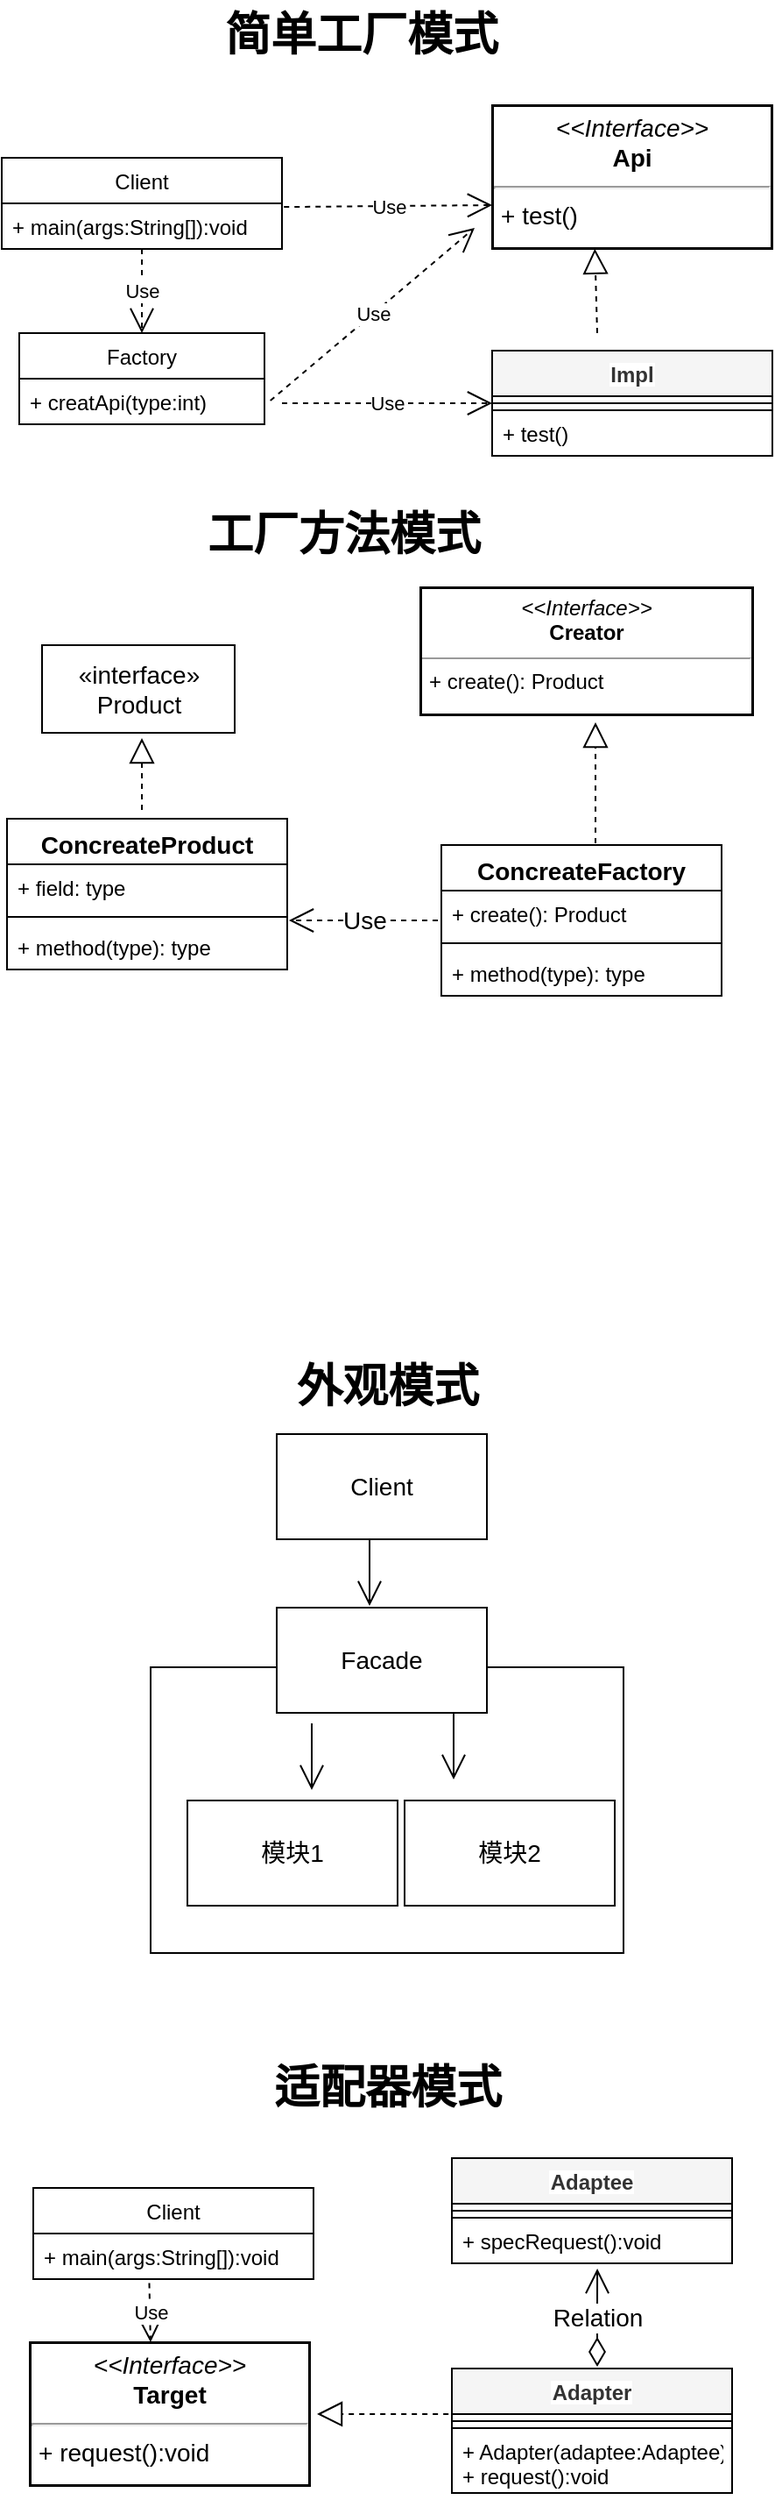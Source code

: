 <mxfile version="13.0.9">
    <diagram id="6hGFLwfOUW9BJ-s0fimq" name="Page-1">
        <mxGraphModel dx="983" dy="541" grid="0" gridSize="10" guides="1" tooltips="1" connect="1" arrows="1" fold="1" page="1" pageScale="1" pageWidth="827" pageHeight="1169" background="#ffffff" math="0" shadow="0">
            <root>
                <mxCell id="0"/>
                <mxCell id="1" parent="0"/>
                <mxCell id="4" value="Client" style="swimlane;fontStyle=0;childLayout=stackLayout;horizontal=1;startSize=26;fillColor=none;horizontalStack=0;resizeParent=1;resizeParentMax=0;resizeLast=0;collapsible=1;marginBottom=0;strokeColor=#000000;fontColor=#000000;" vertex="1" parent="1">
                    <mxGeometry x="90" y="180" width="160" height="52" as="geometry"/>
                </mxCell>
                <mxCell id="5" value="+ main(args:String[]):void" style="text;strokeColor=#000000;fillColor=none;align=left;verticalAlign=top;spacingLeft=4;spacingRight=4;overflow=hidden;rotatable=0;points=[[0,0.5],[1,0.5]];portConstraint=eastwest;fontColor=#000000;" vertex="1" parent="4">
                    <mxGeometry y="26" width="160" height="26" as="geometry"/>
                </mxCell>
                <mxCell id="9" value="Factory" style="swimlane;fontStyle=0;childLayout=stackLayout;horizontal=1;startSize=26;fillColor=none;horizontalStack=0;resizeParent=1;resizeParentMax=0;resizeLast=0;collapsible=1;marginBottom=0;strokeColor=#000000;fontColor=#000000;" vertex="1" parent="1">
                    <mxGeometry x="100" y="280" width="140" height="52" as="geometry"/>
                </mxCell>
                <mxCell id="11" value="+ creatApi(type:int)" style="text;strokeColor=#000000;fillColor=none;align=left;verticalAlign=top;spacingLeft=4;spacingRight=4;overflow=hidden;rotatable=0;points=[[0,0.5],[1,0.5]];portConstraint=eastwest;fontColor=#000000;" vertex="1" parent="9">
                    <mxGeometry y="26" width="140" height="26" as="geometry"/>
                </mxCell>
                <mxCell id="22" value="Use" style="endArrow=open;endSize=12;dashed=1;html=1;entryX=0.5;entryY=0;entryDx=0;entryDy=0;strokeColor=#000000;fontColor=#000000;labelBackgroundColor=#FFFFFF;" edge="1" parent="1" source="4" target="9">
                    <mxGeometry width="160" relative="1" as="geometry">
                        <mxPoint x="170" y="232" as="sourcePoint"/>
                        <mxPoint x="170" y="392" as="targetPoint"/>
                    </mxGeometry>
                </mxCell>
                <mxCell id="23" value="Use" style="endArrow=open;endSize=12;dashed=1;html=1;entryX=0;entryY=0.5;entryDx=0;entryDy=0;exitX=1.007;exitY=0.079;exitDx=0;exitDy=0;exitPerimeter=0;strokeColor=#000000;fontColor=#000000;labelBackgroundColor=#FFFFFF;" edge="1" parent="1" source="5">
                    <mxGeometry width="160" relative="1" as="geometry">
                        <mxPoint x="180" y="242.0" as="sourcePoint"/>
                        <mxPoint x="370" y="207" as="targetPoint"/>
                    </mxGeometry>
                </mxCell>
                <mxCell id="24" value="Use" style="endArrow=open;endSize=12;dashed=1;html=1;entryX=0;entryY=0.5;entryDx=0;entryDy=0;entryPerimeter=0;strokeColor=#000000;fontColor=#000000;labelBackgroundColor=#FFFFFF;" edge="1" parent="1" target="20">
                    <mxGeometry width="160" relative="1" as="geometry">
                        <mxPoint x="250" y="320" as="sourcePoint"/>
                        <mxPoint x="370" y="330.004" as="targetPoint"/>
                    </mxGeometry>
                </mxCell>
                <mxCell id="25" value="Use" style="endArrow=open;endSize=12;dashed=1;html=1;exitX=1.024;exitY=0.482;exitDx=0;exitDy=0;exitPerimeter=0;strokeColor=#000000;fontColor=#000000;labelBackgroundColor=#FFFFFF;" edge="1" parent="1">
                    <mxGeometry width="160" relative="1" as="geometry">
                        <mxPoint x="243.36" y="318.532" as="sourcePoint"/>
                        <mxPoint x="360" y="220" as="targetPoint"/>
                    </mxGeometry>
                </mxCell>
                <mxCell id="26" value="" style="endArrow=block;dashed=1;endFill=0;endSize=12;html=1;entryX=0.533;entryY=0.997;entryDx=0;entryDy=0;entryPerimeter=0;strokeColor=#000000;fontColor=#000000;" edge="1" parent="1">
                    <mxGeometry width="160" relative="1" as="geometry">
                        <mxPoint x="430" y="280" as="sourcePoint"/>
                        <mxPoint x="428.63" y="231.85" as="targetPoint"/>
                    </mxGeometry>
                </mxCell>
                <mxCell id="27" value="&lt;p style=&quot;margin: 4px 0px 0px; text-align: center; font-size: 14px;&quot;&gt;&lt;i style=&quot;font-size: 14px;&quot;&gt;&amp;lt;&amp;lt;Interface&amp;gt;&amp;gt;&lt;/i&gt;&lt;br style=&quot;font-size: 14px;&quot;&gt;&lt;b style=&quot;font-size: 14px;&quot;&gt;Api&lt;/b&gt;&lt;/p&gt;&lt;hr style=&quot;font-size: 14px;&quot;&gt;&lt;p style=&quot;margin: 0px 0px 0px 4px; font-size: 14px;&quot;&gt;+ test()&lt;br style=&quot;font-size: 14px;&quot;&gt;&lt;/p&gt;" style="verticalAlign=top;align=left;overflow=fill;fontSize=14;fontFamily=Helvetica;html=1;strokeColor=#000000;fontColor=#000000;labelBackgroundColor=#ffffff;labelBorderColor=#000000;" vertex="1" parent="1">
                    <mxGeometry x="370" y="150" width="160" height="82" as="geometry"/>
                </mxCell>
                <mxCell id="18" value="Impl" style="swimlane;fontStyle=1;align=center;verticalAlign=top;childLayout=stackLayout;horizontal=1;startSize=26;horizontalStack=0;resizeParent=1;resizeParentMax=0;resizeLast=0;collapsible=1;marginBottom=0;strokeColor=#000000;fontColor=#333333;labelBackgroundColor=#FFFFFF;fillColor=#f5f5f5;" vertex="1" parent="1">
                    <mxGeometry x="370" y="290" width="160" height="60" as="geometry"/>
                </mxCell>
                <mxCell id="20" value="" style="line;strokeWidth=1;fillColor=none;align=left;verticalAlign=middle;spacingTop=-1;spacingLeft=3;spacingRight=3;rotatable=0;labelPosition=right;points=[];portConstraint=eastwest;strokeColor=#000000;fontColor=#000000;" vertex="1" parent="18">
                    <mxGeometry y="26" width="160" height="8" as="geometry"/>
                </mxCell>
                <mxCell id="21" value="+ test()" style="text;strokeColor=#000000;fillColor=none;align=left;verticalAlign=top;spacingLeft=4;spacingRight=4;overflow=hidden;rotatable=0;points=[[0,0.5],[1,0.5]];portConstraint=eastwest;fontColor=#000000;" vertex="1" parent="18">
                    <mxGeometry y="34" width="160" height="26" as="geometry"/>
                </mxCell>
                <mxCell id="28" value="简单工厂模式" style="text;html=1;align=center;verticalAlign=middle;resizable=0;points=[];autosize=1;fontStyle=1;fontSize=26;strokeColor=none;fontColor=#000000;" vertex="1" parent="1">
                    <mxGeometry x="210" y="90" width="170" height="40" as="geometry"/>
                </mxCell>
                <mxCell id="35" value="Client" style="rounded=0;whiteSpace=wrap;html=1;labelBackgroundColor=#FFFFFF;strokeColor=#000000;fontSize=14;fontColor=#000000;fillColor=#FFFFFF;" vertex="1" parent="1">
                    <mxGeometry x="247" y="908" width="120" height="60" as="geometry"/>
                </mxCell>
                <mxCell id="36" value="" style="rounded=0;whiteSpace=wrap;html=1;labelBackgroundColor=#FFFFFF;strokeColor=#000000;fontSize=14;fontColor=#000000;fillColor=#FFFFFF;" vertex="1" parent="1">
                    <mxGeometry x="175" y="1041" width="270" height="163" as="geometry"/>
                </mxCell>
                <mxCell id="37" value="Facade" style="rounded=0;whiteSpace=wrap;html=1;labelBackgroundColor=#FFFFFF;strokeColor=#000000;fontSize=14;fontColor=#000000;fillColor=#FFFFFF;" vertex="1" parent="1">
                    <mxGeometry x="247" y="1007" width="120" height="60" as="geometry"/>
                </mxCell>
                <mxCell id="38" value="模块2" style="rounded=0;whiteSpace=wrap;html=1;labelBackgroundColor=#FFFFFF;strokeColor=#000000;fontSize=14;fontColor=#000000;fillColor=#FFFFFF;" vertex="1" parent="1">
                    <mxGeometry x="320" y="1117" width="120" height="60" as="geometry"/>
                </mxCell>
                <mxCell id="39" value="模块1" style="rounded=0;whiteSpace=wrap;html=1;labelBackgroundColor=#FFFFFF;strokeColor=#000000;fontSize=14;fontColor=#000000;fillColor=#FFFFFF;" vertex="1" parent="1">
                    <mxGeometry x="196" y="1117" width="120" height="60" as="geometry"/>
                </mxCell>
                <mxCell id="41" value="" style="endArrow=open;endFill=1;endSize=12;html=1;labelBackgroundColor=#FFFFFF;strokeColor=#000000;fontSize=14;fontColor=#000000;" edge="1" parent="1">
                    <mxGeometry width="160" relative="1" as="geometry">
                        <mxPoint x="300" y="968" as="sourcePoint"/>
                        <mxPoint x="300" y="1006" as="targetPoint"/>
                    </mxGeometry>
                </mxCell>
                <mxCell id="42" value="" style="endArrow=open;endFill=1;endSize=12;html=1;labelBackgroundColor=#FFFFFF;strokeColor=#000000;fontSize=14;fontColor=#000000;" edge="1" parent="1">
                    <mxGeometry width="160" relative="1" as="geometry">
                        <mxPoint x="348" y="1067" as="sourcePoint"/>
                        <mxPoint x="348" y="1105" as="targetPoint"/>
                    </mxGeometry>
                </mxCell>
                <mxCell id="43" value="" style="endArrow=open;endFill=1;endSize=12;html=1;labelBackgroundColor=#FFFFFF;strokeColor=#000000;fontSize=14;fontColor=#000000;" edge="1" parent="1">
                    <mxGeometry width="160" relative="1" as="geometry">
                        <mxPoint x="267" y="1073" as="sourcePoint"/>
                        <mxPoint x="267" y="1111" as="targetPoint"/>
                    </mxGeometry>
                </mxCell>
                <mxCell id="44" value="外观模式" style="text;html=1;align=center;verticalAlign=middle;resizable=0;points=[];autosize=1;fontStyle=1;fontSize=26;strokeColor=none;fontColor=#000000;" vertex="1" parent="1">
                    <mxGeometry x="253" y="863" width="114" height="35" as="geometry"/>
                </mxCell>
                <mxCell id="45" value="适配器模式" style="text;html=1;align=center;verticalAlign=middle;resizable=0;points=[];autosize=1;fontStyle=1;fontSize=26;strokeColor=none;fontColor=#000000;" vertex="1" parent="1">
                    <mxGeometry x="240" y="1263" width="140" height="35" as="geometry"/>
                </mxCell>
                <mxCell id="51" value="Use" style="endArrow=open;endSize=12;dashed=1;html=1;entryX=0.431;entryY=0;entryDx=0;entryDy=0;exitX=0.414;exitY=1.086;exitDx=0;exitDy=0;exitPerimeter=0;strokeColor=#000000;fontColor=#000000;labelBackgroundColor=#FFFFFF;entryPerimeter=0;" edge="1" parent="1" source="47" target="55">
                    <mxGeometry width="160" relative="1" as="geometry">
                        <mxPoint x="198" y="1400" as="sourcePoint"/>
                        <mxPoint x="388" y="1365" as="targetPoint"/>
                    </mxGeometry>
                </mxCell>
                <mxCell id="54" value="" style="endArrow=block;dashed=1;endFill=0;endSize=12;html=1;entryX=0.533;entryY=0.997;entryDx=0;entryDy=0;entryPerimeter=0;strokeColor=#000000;fontColor=#000000;exitX=-0.012;exitY=0.366;exitDx=0;exitDy=0;exitPerimeter=0;" edge="1" parent="1" source="56">
                    <mxGeometry width="160" relative="1" as="geometry">
                        <mxPoint x="271.37" y="1515.15" as="sourcePoint"/>
                        <mxPoint x="270.0" y="1467" as="targetPoint"/>
                    </mxGeometry>
                </mxCell>
                <mxCell id="55" value="&lt;p style=&quot;margin: 4px 0px 0px ; text-align: center ; font-size: 14px&quot;&gt;&lt;i style=&quot;font-size: 14px&quot;&gt;&amp;lt;&amp;lt;Interface&amp;gt;&amp;gt;&lt;/i&gt;&lt;br style=&quot;font-size: 14px&quot;&gt;&lt;b&gt;Target&lt;/b&gt;&lt;/p&gt;&lt;hr style=&quot;font-size: 14px&quot;&gt;&lt;p style=&quot;margin: 0px 0px 0px 4px ; font-size: 14px&quot;&gt;+ request():void&lt;br style=&quot;font-size: 14px&quot;&gt;&lt;/p&gt;" style="verticalAlign=top;align=left;overflow=fill;fontSize=14;fontFamily=Helvetica;html=1;strokeColor=#000000;fontColor=#000000;labelBackgroundColor=#ffffff;labelBorderColor=#000000;" vertex="1" parent="1">
                    <mxGeometry x="106" y="1426" width="160" height="82" as="geometry"/>
                </mxCell>
                <mxCell id="64" value="Relation" style="endArrow=open;html=1;endSize=12;startArrow=diamondThin;startSize=14;startFill=0;edgeStyle=orthogonalEdgeStyle;labelBackgroundColor=#FFFFFF;strokeColor=#000000;fontSize=14;fontColor=#000000;entryX=0.519;entryY=1.115;entryDx=0;entryDy=0;entryPerimeter=0;" edge="1" parent="1" target="61">
                    <mxGeometry relative="1" as="geometry">
                        <mxPoint x="430" y="1440" as="sourcePoint"/>
                        <mxPoint x="380" y="1599" as="targetPoint"/>
                        <Array as="points">
                            <mxPoint x="430" y="1410"/>
                            <mxPoint x="430" y="1410"/>
                        </Array>
                    </mxGeometry>
                </mxCell>
                <mxCell id="65" value="0..n" style="resizable=0;html=1;align=left;verticalAlign=top;labelBackgroundColor=#ffffff;fontSize=10;" connectable="0" vertex="1" parent="64">
                    <mxGeometry x="-1" relative="1" as="geometry"/>
                </mxCell>
                <mxCell id="46" value="Client" style="swimlane;fontStyle=0;childLayout=stackLayout;horizontal=1;startSize=26;fillColor=none;horizontalStack=0;resizeParent=1;resizeParentMax=0;resizeLast=0;collapsible=1;marginBottom=0;strokeColor=#000000;fontColor=#000000;" vertex="1" parent="1">
                    <mxGeometry x="108" y="1338" width="160" height="52" as="geometry"/>
                </mxCell>
                <mxCell id="47" value="+ main(args:String[]):void" style="text;strokeColor=#000000;fillColor=none;align=left;verticalAlign=top;spacingLeft=4;spacingRight=4;overflow=hidden;rotatable=0;points=[[0,0.5],[1,0.5]];portConstraint=eastwest;fontColor=#000000;" vertex="1" parent="46">
                    <mxGeometry y="26" width="160" height="26" as="geometry"/>
                </mxCell>
                <mxCell id="56" value="Adapter" style="swimlane;fontStyle=1;align=center;verticalAlign=top;childLayout=stackLayout;horizontal=1;startSize=26;horizontalStack=0;resizeParent=1;resizeParentMax=0;resizeLast=0;collapsible=1;marginBottom=0;strokeColor=#000000;fontColor=#333333;labelBackgroundColor=#FFFFFF;fillColor=#f5f5f5;" vertex="1" parent="1">
                    <mxGeometry x="347" y="1441" width="160" height="71" as="geometry"/>
                </mxCell>
                <mxCell id="57" value="" style="line;strokeWidth=1;fillColor=none;align=left;verticalAlign=middle;spacingTop=-1;spacingLeft=3;spacingRight=3;rotatable=0;labelPosition=right;points=[];portConstraint=eastwest;strokeColor=#000000;fontColor=#000000;" vertex="1" parent="56">
                    <mxGeometry y="26" width="160" height="8" as="geometry"/>
                </mxCell>
                <mxCell id="58" value="+ Adapter(adaptee:Adaptee)&#10;+ request():void" style="text;strokeColor=#000000;fillColor=none;align=left;verticalAlign=top;spacingLeft=4;spacingRight=4;overflow=hidden;rotatable=0;points=[[0,0.5],[1,0.5]];portConstraint=eastwest;fontColor=#000000;" vertex="1" parent="56">
                    <mxGeometry y="34" width="160" height="37" as="geometry"/>
                </mxCell>
                <mxCell id="59" value="Adaptee" style="swimlane;fontStyle=1;align=center;verticalAlign=top;childLayout=stackLayout;horizontal=1;startSize=26;horizontalStack=0;resizeParent=1;resizeParentMax=0;resizeLast=0;collapsible=1;marginBottom=0;strokeColor=#000000;fontColor=#333333;labelBackgroundColor=#FFFFFF;fillColor=#f5f5f5;" vertex="1" parent="1">
                    <mxGeometry x="347" y="1321" width="160" height="60" as="geometry"/>
                </mxCell>
                <mxCell id="60" value="" style="line;strokeWidth=1;fillColor=none;align=left;verticalAlign=middle;spacingTop=-1;spacingLeft=3;spacingRight=3;rotatable=0;labelPosition=right;points=[];portConstraint=eastwest;strokeColor=#000000;fontColor=#000000;" vertex="1" parent="59">
                    <mxGeometry y="26" width="160" height="8" as="geometry"/>
                </mxCell>
                <mxCell id="61" value="+ specRequest():void" style="text;strokeColor=#000000;fillColor=none;align=left;verticalAlign=top;spacingLeft=4;spacingRight=4;overflow=hidden;rotatable=0;points=[[0,0.5],[1,0.5]];portConstraint=eastwest;fontColor=#000000;" vertex="1" parent="59">
                    <mxGeometry y="34" width="160" height="26" as="geometry"/>
                </mxCell>
                <mxCell id="67" value="«interface»&lt;br&gt;Product" style="html=1;labelBackgroundColor=#FFFFFF;strokeColor=#000000;fillColor=#FFFFFF;fontSize=14;fontColor=#000000;" vertex="1" parent="1">
                    <mxGeometry x="113" y="458" width="110" height="50" as="geometry"/>
                </mxCell>
                <mxCell id="68" value="ConcreateProduct" style="swimlane;fontStyle=1;align=center;verticalAlign=top;childLayout=stackLayout;horizontal=1;startSize=26;horizontalStack=0;resizeParent=1;resizeParentMax=0;resizeLast=0;collapsible=1;marginBottom=0;labelBackgroundColor=#FFFFFF;strokeColor=#000000;fillColor=#FFFFFF;fontSize=14;fontColor=#000000;" vertex="1" parent="1">
                    <mxGeometry x="93" y="557" width="160" height="86" as="geometry"/>
                </mxCell>
                <mxCell id="69" value="+ field: type" style="text;strokeColor=none;fillColor=none;align=left;verticalAlign=top;spacingLeft=4;spacingRight=4;overflow=hidden;rotatable=0;points=[[0,0.5],[1,0.5]];portConstraint=eastwest;" vertex="1" parent="68">
                    <mxGeometry y="26" width="160" height="26" as="geometry"/>
                </mxCell>
                <mxCell id="70" value="" style="line;strokeWidth=1;fillColor=none;align=left;verticalAlign=middle;spacingTop=-1;spacingLeft=3;spacingRight=3;rotatable=0;labelPosition=right;points=[];portConstraint=eastwest;" vertex="1" parent="68">
                    <mxGeometry y="52" width="160" height="8" as="geometry"/>
                </mxCell>
                <mxCell id="71" value="+ method(type): type" style="text;strokeColor=none;fillColor=none;align=left;verticalAlign=top;spacingLeft=4;spacingRight=4;overflow=hidden;rotatable=0;points=[[0,0.5],[1,0.5]];portConstraint=eastwest;" vertex="1" parent="68">
                    <mxGeometry y="60" width="160" height="26" as="geometry"/>
                </mxCell>
                <mxCell id="72" value="" style="endArrow=block;dashed=1;endFill=0;endSize=12;html=1;labelBackgroundColor=#FFFFFF;strokeColor=#000000;fontSize=14;fontColor=#000000;" edge="1" parent="68">
                    <mxGeometry width="160" relative="1" as="geometry">
                        <mxPoint x="77" y="-5" as="sourcePoint"/>
                        <mxPoint x="77" y="-46" as="targetPoint"/>
                    </mxGeometry>
                </mxCell>
                <mxCell id="75" value="&lt;p style=&quot;margin: 0px ; margin-top: 4px ; text-align: center&quot;&gt;&lt;i&gt;&amp;lt;&amp;lt;Interface&amp;gt;&amp;gt;&lt;/i&gt;&lt;br&gt;&lt;b&gt;Creator&lt;/b&gt;&lt;/p&gt;&lt;hr size=&quot;1&quot;&gt;&lt;p style=&quot;margin: 0px ; margin-left: 4px&quot;&gt;&lt;/p&gt;&lt;p style=&quot;margin: 0px ; margin-left: 4px&quot;&gt;+ create(): Product&lt;br&gt;&lt;br&gt;&lt;/p&gt;" style="verticalAlign=top;align=left;overflow=fill;fontSize=12;fontFamily=Helvetica;html=1;labelBackgroundColor=#FFFFFF;strokeColor=#000000;fillColor=#FFFFFF;fontColor=#000000;labelBorderColor=#000000;" vertex="1" parent="1">
                    <mxGeometry x="329" y="425" width="190" height="73" as="geometry"/>
                </mxCell>
                <mxCell id="76" value="ConcreateFactory" style="swimlane;fontStyle=1;align=center;verticalAlign=top;childLayout=stackLayout;horizontal=1;startSize=26;horizontalStack=0;resizeParent=1;resizeParentMax=0;resizeLast=0;collapsible=1;marginBottom=0;labelBackgroundColor=#FFFFFF;strokeColor=#000000;fillColor=#FFFFFF;fontSize=14;fontColor=#000000;" vertex="1" parent="1">
                    <mxGeometry x="341" y="572" width="160" height="86" as="geometry"/>
                </mxCell>
                <mxCell id="77" value="+ create(): Product" style="text;strokeColor=none;fillColor=none;align=left;verticalAlign=top;spacingLeft=4;spacingRight=4;overflow=hidden;rotatable=0;points=[[0,0.5],[1,0.5]];portConstraint=eastwest;fontColor=#000000;" vertex="1" parent="76">
                    <mxGeometry y="26" width="160" height="26" as="geometry"/>
                </mxCell>
                <mxCell id="81" value="Use" style="endArrow=open;endSize=12;dashed=1;html=1;labelBackgroundColor=#FFFFFF;strokeColor=#000000;fontSize=14;fontColor=#000000;entryX=1.006;entryY=1.231;entryDx=0;entryDy=0;entryPerimeter=0;" edge="1" parent="76" target="69">
                    <mxGeometry width="160" relative="1" as="geometry">
                        <mxPoint x="-2" y="43" as="sourcePoint"/>
                        <mxPoint x="158" y="43" as="targetPoint"/>
                    </mxGeometry>
                </mxCell>
                <mxCell id="78" value="" style="line;strokeWidth=1;fillColor=none;align=left;verticalAlign=middle;spacingTop=-1;spacingLeft=3;spacingRight=3;rotatable=0;labelPosition=right;points=[];portConstraint=eastwest;" vertex="1" parent="76">
                    <mxGeometry y="52" width="160" height="8" as="geometry"/>
                </mxCell>
                <mxCell id="79" value="+ method(type): type" style="text;strokeColor=none;fillColor=none;align=left;verticalAlign=top;spacingLeft=4;spacingRight=4;overflow=hidden;rotatable=0;points=[[0,0.5],[1,0.5]];portConstraint=eastwest;" vertex="1" parent="76">
                    <mxGeometry y="60" width="160" height="26" as="geometry"/>
                </mxCell>
                <mxCell id="80" value="" style="endArrow=block;dashed=1;endFill=0;endSize=12;html=1;labelBackgroundColor=#FFFFFF;strokeColor=#000000;fontSize=14;fontColor=#000000;" edge="1" parent="1">
                    <mxGeometry width="160" relative="1" as="geometry">
                        <mxPoint x="429" y="571" as="sourcePoint"/>
                        <mxPoint x="429" y="502" as="targetPoint"/>
                    </mxGeometry>
                </mxCell>
                <mxCell id="83" value="工厂方法模式" style="text;html=1;align=center;verticalAlign=middle;resizable=0;points=[];autosize=1;fontStyle=1;fontSize=26;strokeColor=none;fontColor=#000000;" vertex="1" parent="1">
                    <mxGeometry x="202" y="377" width="166" height="35" as="geometry"/>
                </mxCell>
            </root>
        </mxGraphModel>
    </diagram>
</mxfile>